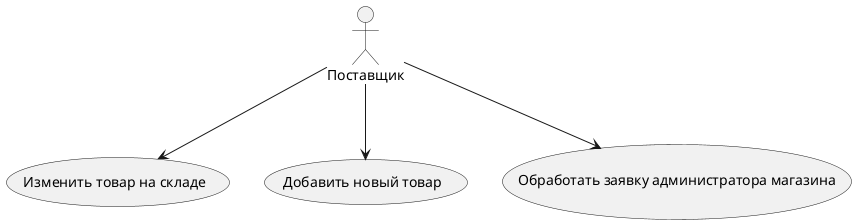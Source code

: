 @startuml 


Поставщик --> (Изменить товар на складе)
Поставщик --> (Добавить новый товар)
Поставщик --> (Обработать заявку администратора магазина)




@enduml